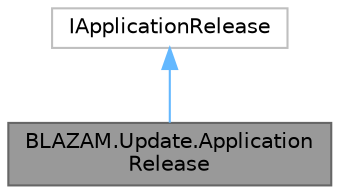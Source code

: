 digraph "BLAZAM.Update.ApplicationRelease"
{
 // LATEX_PDF_SIZE
  bgcolor="transparent";
  edge [fontname=Helvetica,fontsize=10,labelfontname=Helvetica,labelfontsize=10];
  node [fontname=Helvetica,fontsize=10,shape=box,height=0.2,width=0.4];
  Node1 [id="Node000001",label="BLAZAM.Update.Application\lRelease",height=0.2,width=0.4,color="gray40", fillcolor="grey60", style="filled", fontcolor="black",tooltip=" "];
  Node2 -> Node1 [id="edge2_Node000001_Node000002",dir="back",color="steelblue1",style="solid",tooltip=" "];
  Node2 [id="Node000002",label="IApplicationRelease",height=0.2,width=0.4,color="grey75", fillcolor="white", style="filled",URL="$interface_b_l_a_z_a_m_1_1_update_1_1_i_application_release.html",tooltip=" "];
}
